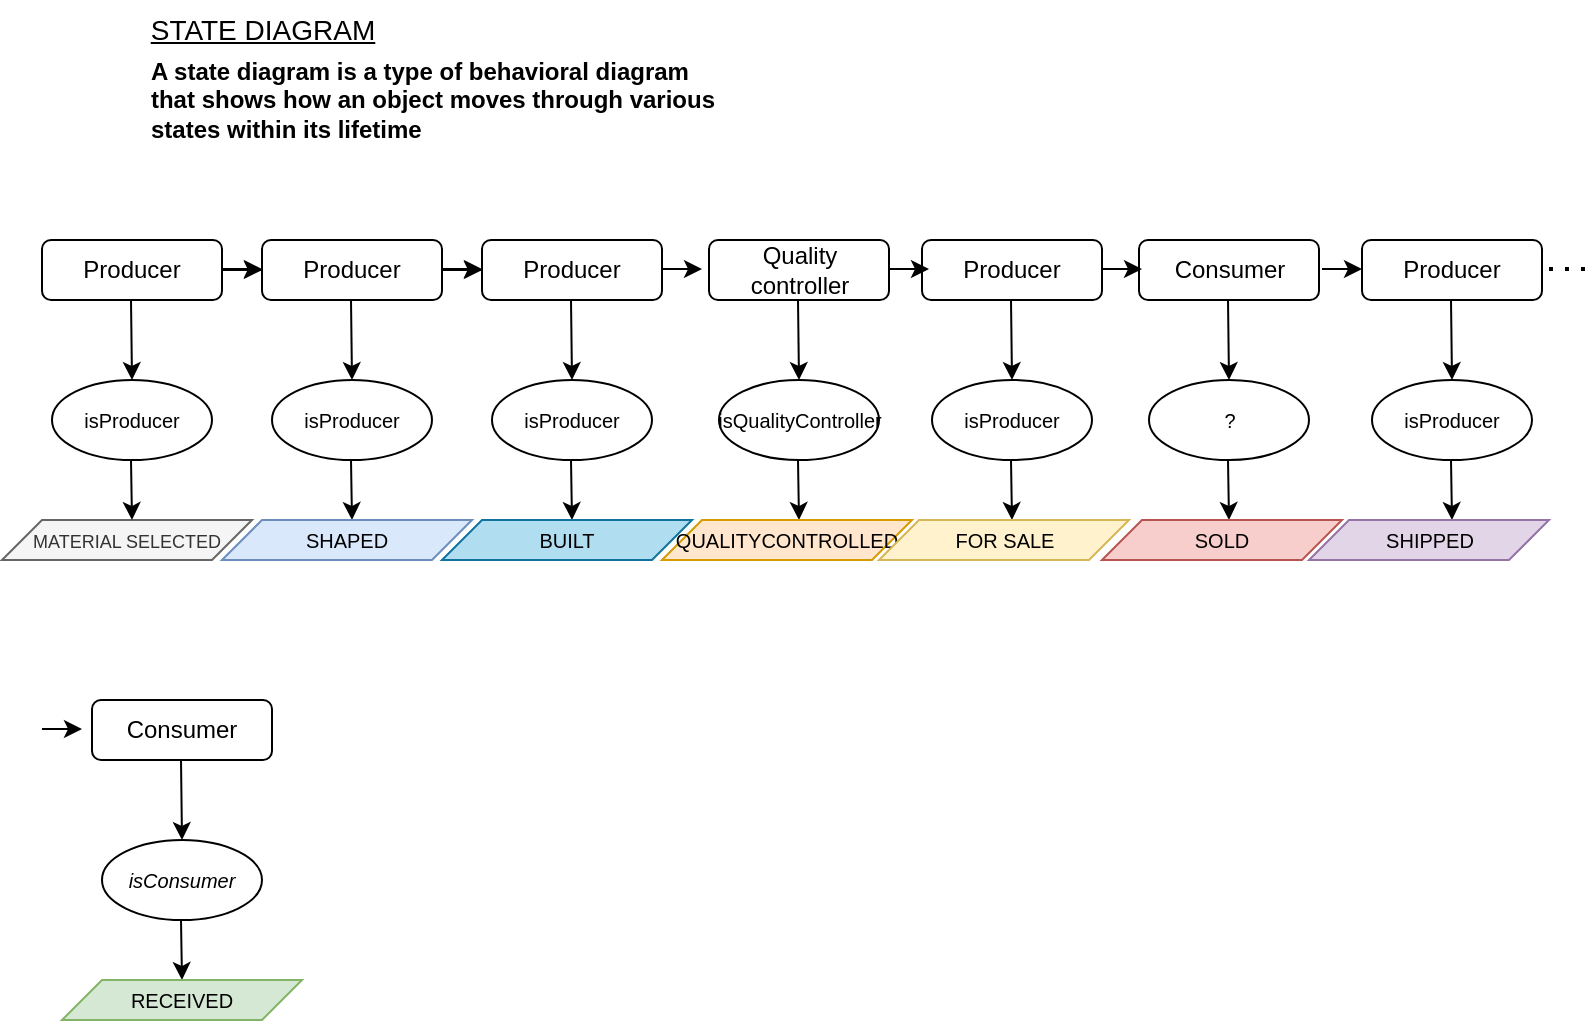 <mxfile version="20.4.0" type="device"><diagram id="-fA_Mvn2-MOo1lVc8n5F" name="Page-1"><mxGraphModel dx="1426" dy="737" grid="1" gridSize="10" guides="1" tooltips="1" connect="1" arrows="1" fold="1" page="1" pageScale="1" pageWidth="827" pageHeight="1169" math="0" shadow="0"><root><mxCell id="0"/><mxCell id="1" parent="0"/><mxCell id="-hthsNgZ3IPV6WxS05fl-2" value="&lt;u style=&quot;&quot;&gt;&lt;font style=&quot;font-size: 14px;&quot;&gt;STATE DIAGRAM&lt;/font&gt;&lt;/u&gt;" style="text;html=1;align=center;verticalAlign=middle;resizable=0;points=[];autosize=1;strokeColor=none;fillColor=none;" vertex="1" parent="1"><mxGeometry x="60" y="30" width="140" height="30" as="geometry"/></mxCell><mxCell id="-hthsNgZ3IPV6WxS05fl-3" value="&lt;div style=&quot;text-align: justify;&quot;&gt;&lt;b&gt;A state diagram is a type of behavioral diagram&lt;/b&gt;&lt;/div&gt;&lt;div style=&quot;text-align: justify;&quot;&gt;&lt;b&gt;that shows how an object moves through various&lt;/b&gt;&lt;/div&gt;&lt;div style=&quot;text-align: justify;&quot;&gt;&lt;b&gt;states within its lifetime&lt;/b&gt;&lt;/div&gt;" style="text;html=1;align=center;verticalAlign=middle;resizable=0;points=[];autosize=1;strokeColor=none;fillColor=none;" vertex="1" parent="1"><mxGeometry x="60" y="50" width="310" height="60" as="geometry"/></mxCell><mxCell id="-hthsNgZ3IPV6WxS05fl-20" value="" style="edgeStyle=orthogonalEdgeStyle;rounded=0;orthogonalLoop=1;jettySize=auto;html=1;fontSize=9;" edge="1" parent="1" source="-hthsNgZ3IPV6WxS05fl-4" target="-hthsNgZ3IPV6WxS05fl-6"><mxGeometry relative="1" as="geometry"/></mxCell><mxCell id="-hthsNgZ3IPV6WxS05fl-4" value="Producer" style="rounded=1;whiteSpace=wrap;html=1;" vertex="1" parent="1"><mxGeometry x="20" y="150" width="90" height="30" as="geometry"/></mxCell><mxCell id="-hthsNgZ3IPV6WxS05fl-5" value="" style="endArrow=classic;html=1;rounded=0;" edge="1" parent="1"><mxGeometry width="50" height="50" relative="1" as="geometry"><mxPoint x="64.5" y="180" as="sourcePoint"/><mxPoint x="65" y="220" as="targetPoint"/></mxGeometry></mxCell><mxCell id="-hthsNgZ3IPV6WxS05fl-28" value="" style="edgeStyle=orthogonalEdgeStyle;rounded=0;orthogonalLoop=1;jettySize=auto;html=1;fontSize=9;" edge="1" parent="1" source="-hthsNgZ3IPV6WxS05fl-6" target="-hthsNgZ3IPV6WxS05fl-19"><mxGeometry relative="1" as="geometry"/></mxCell><mxCell id="-hthsNgZ3IPV6WxS05fl-6" value="Producer" style="rounded=1;whiteSpace=wrap;html=1;" vertex="1" parent="1"><mxGeometry x="130" y="150" width="90" height="30" as="geometry"/></mxCell><mxCell id="-hthsNgZ3IPV6WxS05fl-7" value="" style="endArrow=classic;html=1;rounded=0;" edge="1" parent="1"><mxGeometry width="50" height="50" relative="1" as="geometry"><mxPoint x="110" y="164.5" as="sourcePoint"/><mxPoint x="130" y="164.5" as="targetPoint"/></mxGeometry></mxCell><mxCell id="-hthsNgZ3IPV6WxS05fl-8" value="&lt;font size=&quot;1&quot;&gt;isProducer&lt;/font&gt;" style="ellipse;whiteSpace=wrap;html=1;" vertex="1" parent="1"><mxGeometry x="25" y="220" width="80" height="40" as="geometry"/></mxCell><mxCell id="-hthsNgZ3IPV6WxS05fl-9" value="&lt;font style=&quot;font-size: 9px;&quot;&gt;MATERIAL SELECTED&lt;/font&gt;" style="shape=parallelogram;perimeter=parallelogramPerimeter;whiteSpace=wrap;html=1;fixedSize=1;fillColor=#f5f5f5;fontColor=#333333;strokeColor=#666666;" vertex="1" parent="1"><mxGeometry y="290" width="125" height="20" as="geometry"/></mxCell><mxCell id="-hthsNgZ3IPV6WxS05fl-12" value="" style="endArrow=classic;html=1;rounded=0;fontSize=9;" edge="1" parent="1"><mxGeometry width="50" height="50" relative="1" as="geometry"><mxPoint x="64.5" y="260" as="sourcePoint"/><mxPoint x="65" y="290" as="targetPoint"/></mxGeometry></mxCell><mxCell id="-hthsNgZ3IPV6WxS05fl-13" value="" style="endArrow=classic;html=1;rounded=0;" edge="1" parent="1"><mxGeometry width="50" height="50" relative="1" as="geometry"><mxPoint x="174.5" y="180" as="sourcePoint"/><mxPoint x="175" y="220" as="targetPoint"/></mxGeometry></mxCell><mxCell id="-hthsNgZ3IPV6WxS05fl-14" value="&lt;font size=&quot;1&quot;&gt;isProducer&lt;/font&gt;" style="ellipse;whiteSpace=wrap;html=1;" vertex="1" parent="1"><mxGeometry x="135" y="220" width="80" height="40" as="geometry"/></mxCell><mxCell id="-hthsNgZ3IPV6WxS05fl-17" value="" style="endArrow=classic;html=1;rounded=0;fontSize=9;" edge="1" parent="1"><mxGeometry width="50" height="50" relative="1" as="geometry"><mxPoint x="174.5" y="260" as="sourcePoint"/><mxPoint x="175" y="290" as="targetPoint"/></mxGeometry></mxCell><mxCell id="-hthsNgZ3IPV6WxS05fl-18" value="&lt;font size=&quot;1&quot;&gt;SHAPED&lt;/font&gt;" style="shape=parallelogram;perimeter=parallelogramPerimeter;whiteSpace=wrap;html=1;fixedSize=1;fillColor=#dae8fc;strokeColor=#6c8ebf;" vertex="1" parent="1"><mxGeometry x="110" y="290" width="125" height="20" as="geometry"/></mxCell><mxCell id="-hthsNgZ3IPV6WxS05fl-19" value="Producer" style="rounded=1;whiteSpace=wrap;html=1;" vertex="1" parent="1"><mxGeometry x="240" y="150" width="90" height="30" as="geometry"/></mxCell><mxCell id="-hthsNgZ3IPV6WxS05fl-21" value="" style="endArrow=classic;html=1;rounded=0;" edge="1" parent="1"><mxGeometry width="50" height="50" relative="1" as="geometry"><mxPoint x="220" y="164.5" as="sourcePoint"/><mxPoint x="240" y="164.5" as="targetPoint"/></mxGeometry></mxCell><mxCell id="-hthsNgZ3IPV6WxS05fl-23" value="" style="endArrow=classic;html=1;rounded=0;" edge="1" parent="1"><mxGeometry width="50" height="50" relative="1" as="geometry"><mxPoint x="284.5" y="180" as="sourcePoint"/><mxPoint x="285" y="220" as="targetPoint"/></mxGeometry></mxCell><mxCell id="-hthsNgZ3IPV6WxS05fl-24" value="&lt;font size=&quot;1&quot;&gt;isProducer&lt;/font&gt;" style="ellipse;whiteSpace=wrap;html=1;" vertex="1" parent="1"><mxGeometry x="245" y="220" width="80" height="40" as="geometry"/></mxCell><mxCell id="-hthsNgZ3IPV6WxS05fl-25" value="" style="endArrow=classic;html=1;rounded=0;fontSize=9;" edge="1" parent="1"><mxGeometry width="50" height="50" relative="1" as="geometry"><mxPoint x="284.5" y="260" as="sourcePoint"/><mxPoint x="285" y="290" as="targetPoint"/></mxGeometry></mxCell><mxCell id="-hthsNgZ3IPV6WxS05fl-26" value="&lt;font size=&quot;1&quot;&gt;BUILT&lt;/font&gt;" style="shape=parallelogram;perimeter=parallelogramPerimeter;whiteSpace=wrap;html=1;fixedSize=1;fillColor=#b1ddf0;strokeColor=#10739e;" vertex="1" parent="1"><mxGeometry x="220" y="290" width="125" height="20" as="geometry"/></mxCell><mxCell id="-hthsNgZ3IPV6WxS05fl-27" value="Quality controller" style="rounded=1;whiteSpace=wrap;html=1;" vertex="1" parent="1"><mxGeometry x="353.5" y="150" width="90" height="30" as="geometry"/></mxCell><mxCell id="-hthsNgZ3IPV6WxS05fl-29" value="" style="edgeStyle=orthogonalEdgeStyle;rounded=0;orthogonalLoop=1;jettySize=auto;html=1;fontSize=9;" edge="1" parent="1"><mxGeometry relative="1" as="geometry"><mxPoint x="330" y="164.5" as="sourcePoint"/><mxPoint x="350" y="164.5" as="targetPoint"/></mxGeometry></mxCell><mxCell id="-hthsNgZ3IPV6WxS05fl-30" value="" style="endArrow=classic;html=1;rounded=0;" edge="1" parent="1"><mxGeometry width="50" height="50" relative="1" as="geometry"><mxPoint x="398" y="180" as="sourcePoint"/><mxPoint x="398.5" y="220" as="targetPoint"/></mxGeometry></mxCell><mxCell id="-hthsNgZ3IPV6WxS05fl-31" value="&lt;font size=&quot;1&quot;&gt;isQualityController&lt;/font&gt;" style="ellipse;whiteSpace=wrap;html=1;" vertex="1" parent="1"><mxGeometry x="358.5" y="220" width="80" height="40" as="geometry"/></mxCell><mxCell id="-hthsNgZ3IPV6WxS05fl-32" value="" style="endArrow=classic;html=1;rounded=0;fontSize=9;" edge="1" parent="1"><mxGeometry width="50" height="50" relative="1" as="geometry"><mxPoint x="398" y="260" as="sourcePoint"/><mxPoint x="398.5" y="290" as="targetPoint"/></mxGeometry></mxCell><mxCell id="-hthsNgZ3IPV6WxS05fl-33" value="&lt;font size=&quot;1&quot;&gt;QUALITYCONTROLLED&lt;/font&gt;" style="shape=parallelogram;perimeter=parallelogramPerimeter;whiteSpace=wrap;html=1;fixedSize=1;fillColor=#ffe6cc;strokeColor=#d79b00;" vertex="1" parent="1"><mxGeometry x="330" y="290" width="125" height="20" as="geometry"/></mxCell><mxCell id="-hthsNgZ3IPV6WxS05fl-34" value="Producer" style="rounded=1;whiteSpace=wrap;html=1;" vertex="1" parent="1"><mxGeometry x="460" y="150" width="90" height="30" as="geometry"/></mxCell><mxCell id="-hthsNgZ3IPV6WxS05fl-36" value="" style="edgeStyle=orthogonalEdgeStyle;rounded=0;orthogonalLoop=1;jettySize=auto;html=1;fontSize=9;" edge="1" parent="1"><mxGeometry relative="1" as="geometry"><mxPoint x="443.5" y="164.5" as="sourcePoint"/><mxPoint x="463.5" y="164.5" as="targetPoint"/></mxGeometry></mxCell><mxCell id="-hthsNgZ3IPV6WxS05fl-37" value="" style="endArrow=classic;html=1;rounded=0;" edge="1" parent="1"><mxGeometry width="50" height="50" relative="1" as="geometry"><mxPoint x="504.5" y="180" as="sourcePoint"/><mxPoint x="505" y="220" as="targetPoint"/></mxGeometry></mxCell><mxCell id="-hthsNgZ3IPV6WxS05fl-38" value="&lt;font size=&quot;1&quot;&gt;isProducer&lt;/font&gt;" style="ellipse;whiteSpace=wrap;html=1;" vertex="1" parent="1"><mxGeometry x="465" y="220" width="80" height="40" as="geometry"/></mxCell><mxCell id="-hthsNgZ3IPV6WxS05fl-39" value="" style="endArrow=classic;html=1;rounded=0;fontSize=9;" edge="1" parent="1"><mxGeometry width="50" height="50" relative="1" as="geometry"><mxPoint x="504.5" y="260" as="sourcePoint"/><mxPoint x="505" y="290" as="targetPoint"/></mxGeometry></mxCell><mxCell id="-hthsNgZ3IPV6WxS05fl-40" value="&lt;font size=&quot;1&quot;&gt;FOR SALE&lt;/font&gt;" style="shape=parallelogram;perimeter=parallelogramPerimeter;whiteSpace=wrap;html=1;fixedSize=1;fillColor=#fff2cc;strokeColor=#d6b656;" vertex="1" parent="1"><mxGeometry x="438.5" y="290" width="125" height="20" as="geometry"/></mxCell><mxCell id="-hthsNgZ3IPV6WxS05fl-41" value="Consumer" style="rounded=1;whiteSpace=wrap;html=1;" vertex="1" parent="1"><mxGeometry x="568.5" y="150" width="90" height="30" as="geometry"/></mxCell><mxCell id="-hthsNgZ3IPV6WxS05fl-42" value="" style="edgeStyle=orthogonalEdgeStyle;rounded=0;orthogonalLoop=1;jettySize=auto;html=1;fontSize=9;" edge="1" parent="1"><mxGeometry relative="1" as="geometry"><mxPoint x="550" y="164.5" as="sourcePoint"/><mxPoint x="570" y="164.5" as="targetPoint"/></mxGeometry></mxCell><mxCell id="-hthsNgZ3IPV6WxS05fl-44" value="" style="endArrow=classic;html=1;rounded=0;" edge="1" parent="1"><mxGeometry width="50" height="50" relative="1" as="geometry"><mxPoint x="613" y="180" as="sourcePoint"/><mxPoint x="613.5" y="220" as="targetPoint"/></mxGeometry></mxCell><mxCell id="-hthsNgZ3IPV6WxS05fl-45" value="&lt;font size=&quot;1&quot;&gt;?&lt;/font&gt;" style="ellipse;whiteSpace=wrap;html=1;" vertex="1" parent="1"><mxGeometry x="573.5" y="220" width="80" height="40" as="geometry"/></mxCell><mxCell id="-hthsNgZ3IPV6WxS05fl-47" value="" style="endArrow=classic;html=1;rounded=0;fontSize=9;" edge="1" parent="1"><mxGeometry width="50" height="50" relative="1" as="geometry"><mxPoint x="613" y="260" as="sourcePoint"/><mxPoint x="613.5" y="290" as="targetPoint"/></mxGeometry></mxCell><mxCell id="-hthsNgZ3IPV6WxS05fl-48" value="&lt;font size=&quot;1&quot;&gt;SOLD&lt;/font&gt;" style="shape=parallelogram;perimeter=parallelogramPerimeter;whiteSpace=wrap;html=1;fixedSize=1;fillColor=#f8cecc;strokeColor=#b85450;" vertex="1" parent="1"><mxGeometry x="550" y="290" width="120" height="20" as="geometry"/></mxCell><mxCell id="-hthsNgZ3IPV6WxS05fl-49" value="Producer" style="rounded=1;whiteSpace=wrap;html=1;" vertex="1" parent="1"><mxGeometry x="680" y="150" width="90" height="30" as="geometry"/></mxCell><mxCell id="-hthsNgZ3IPV6WxS05fl-51" value="" style="edgeStyle=orthogonalEdgeStyle;rounded=0;orthogonalLoop=1;jettySize=auto;html=1;fontSize=9;" edge="1" parent="1"><mxGeometry relative="1" as="geometry"><mxPoint x="660" y="164.5" as="sourcePoint"/><mxPoint x="680" y="164.5" as="targetPoint"/></mxGeometry></mxCell><mxCell id="-hthsNgZ3IPV6WxS05fl-54" value="" style="endArrow=classic;html=1;rounded=0;" edge="1" parent="1"><mxGeometry width="50" height="50" relative="1" as="geometry"><mxPoint x="724.5" y="180" as="sourcePoint"/><mxPoint x="725" y="220" as="targetPoint"/></mxGeometry></mxCell><mxCell id="-hthsNgZ3IPV6WxS05fl-55" value="&lt;font size=&quot;1&quot;&gt;isProducer&lt;/font&gt;" style="ellipse;whiteSpace=wrap;html=1;" vertex="1" parent="1"><mxGeometry x="685" y="220" width="80" height="40" as="geometry"/></mxCell><mxCell id="-hthsNgZ3IPV6WxS05fl-56" value="" style="endArrow=classic;html=1;rounded=0;fontSize=9;" edge="1" parent="1"><mxGeometry width="50" height="50" relative="1" as="geometry"><mxPoint x="724.5" y="260" as="sourcePoint"/><mxPoint x="725" y="290" as="targetPoint"/></mxGeometry></mxCell><mxCell id="-hthsNgZ3IPV6WxS05fl-57" value="&lt;font size=&quot;1&quot;&gt;SHIPPED&lt;/font&gt;" style="shape=parallelogram;perimeter=parallelogramPerimeter;whiteSpace=wrap;html=1;fixedSize=1;fillColor=#e1d5e7;strokeColor=#9673a6;" vertex="1" parent="1"><mxGeometry x="653.5" y="290" width="120" height="20" as="geometry"/></mxCell><mxCell id="-hthsNgZ3IPV6WxS05fl-61" value="" style="endArrow=none;dashed=1;html=1;dashPattern=1 3;strokeWidth=2;rounded=0;fontSize=9;" edge="1" parent="1"><mxGeometry width="50" height="50" relative="1" as="geometry"><mxPoint x="773.5" y="164.5" as="sourcePoint"/><mxPoint x="793.5" y="164.5" as="targetPoint"/></mxGeometry></mxCell><mxCell id="-hthsNgZ3IPV6WxS05fl-62" value="" style="endArrow=classic;html=1;rounded=0;" edge="1" parent="1"><mxGeometry width="50" height="50" relative="1" as="geometry"><mxPoint x="20" y="394.5" as="sourcePoint"/><mxPoint x="40" y="394.5" as="targetPoint"/></mxGeometry></mxCell><mxCell id="-hthsNgZ3IPV6WxS05fl-63" value="Consumer" style="rounded=1;whiteSpace=wrap;html=1;" vertex="1" parent="1"><mxGeometry x="45" y="380" width="90" height="30" as="geometry"/></mxCell><mxCell id="-hthsNgZ3IPV6WxS05fl-64" value="" style="endArrow=classic;html=1;rounded=0;" edge="1" parent="1"><mxGeometry width="50" height="50" relative="1" as="geometry"><mxPoint x="89.5" y="410" as="sourcePoint"/><mxPoint x="90" y="450" as="targetPoint"/></mxGeometry></mxCell><mxCell id="-hthsNgZ3IPV6WxS05fl-65" value="&lt;font size=&quot;1&quot;&gt;&lt;i&gt;isConsumer&lt;/i&gt;&lt;/font&gt;" style="ellipse;whiteSpace=wrap;html=1;" vertex="1" parent="1"><mxGeometry x="50" y="450" width="80" height="40" as="geometry"/></mxCell><mxCell id="-hthsNgZ3IPV6WxS05fl-66" value="" style="endArrow=classic;html=1;rounded=0;fontSize=9;" edge="1" parent="1"><mxGeometry width="50" height="50" relative="1" as="geometry"><mxPoint x="89.5" y="490" as="sourcePoint"/><mxPoint x="90" y="520" as="targetPoint"/></mxGeometry></mxCell><mxCell id="-hthsNgZ3IPV6WxS05fl-67" value="&lt;font size=&quot;1&quot;&gt;RECEIVED&lt;/font&gt;" style="shape=parallelogram;perimeter=parallelogramPerimeter;whiteSpace=wrap;html=1;fixedSize=1;fillColor=#d5e8d4;strokeColor=#82b366;" vertex="1" parent="1"><mxGeometry x="30" y="520" width="120" height="20" as="geometry"/></mxCell></root></mxGraphModel></diagram></mxfile>